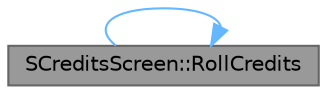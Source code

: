 digraph "SCreditsScreen::RollCredits"
{
 // INTERACTIVE_SVG=YES
 // LATEX_PDF_SIZE
  bgcolor="transparent";
  edge [fontname=Helvetica,fontsize=10,labelfontname=Helvetica,labelfontsize=10];
  node [fontname=Helvetica,fontsize=10,shape=box,height=0.2,width=0.4];
  rankdir="LR";
  Node1 [id="Node000001",label="SCreditsScreen::RollCredits",height=0.2,width=0.4,color="gray40", fillcolor="grey60", style="filled", fontcolor="black",tooltip="Animates the credits during play."];
  Node1 -> Node1 [id="edge1_Node000001_Node000001",color="steelblue1",style="solid",tooltip=" "];
}
